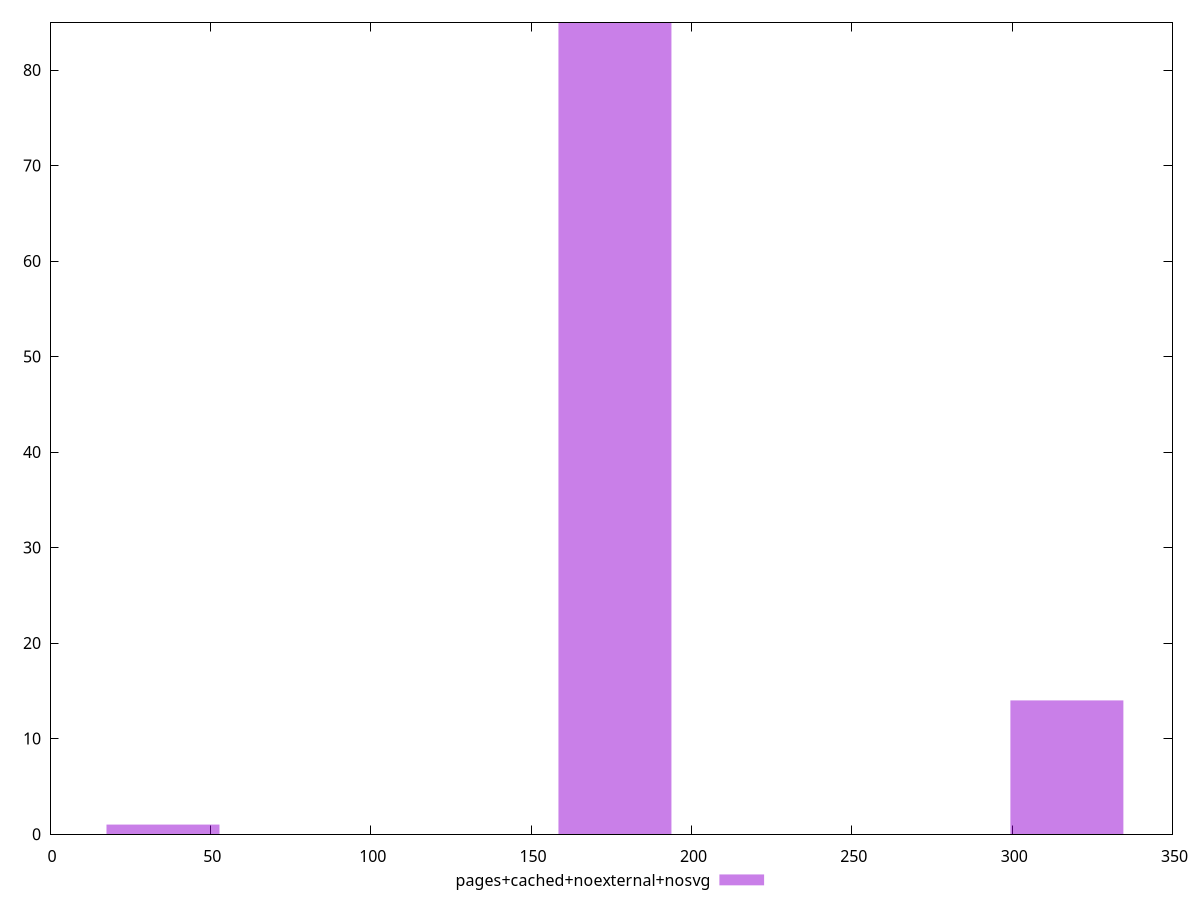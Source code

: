 $_pagesCachedNoexternalNosvg <<EOF
176.15049221070223 85
317.070885979264 14
35.230098442140445 1
EOF
set key outside below
set terminal pngcairo
set output "report_00005_2020-11-02T22-26-11.212Z/uses-http2/pages+cached+noexternal+nosvg//raw_hist.png"
set yrange [0:85]
set boxwidth 35.230098442140445
set style fill transparent solid 0.5 noborder
plot $_pagesCachedNoexternalNosvg title "pages+cached+noexternal+nosvg" with boxes ,